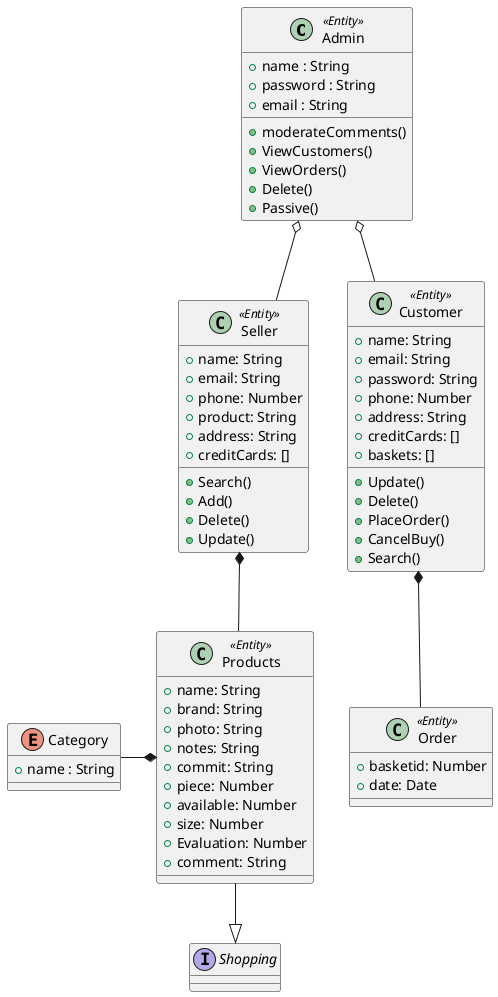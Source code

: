 @startuml "Class Diagram"


class Admin <<Entity>> {
    + moderateComments() 
}


interface Shopping {

}

class Admin << Entity >> {
    + name : String
    + password : String
    + email : String

    + ViewCustomers()
    + ViewOrders()
    + Delete()
    + Passive()
}

class Customer <<Entity>> {
    +name: String
    +email: String
    +password: String 
    +phone: Number
    +address: String
    +creditCards: []
    +baskets: []

    +Update()
    +Delete()
    +PlaceOrder()
    +CancelBuy()
    +Search()
}
class Seller <<Entity>> {
    +name: String
    +email: String
    +phone: Number
    +product: String
    +address: String
    +creditCards: []

    +Search()
    +Add()
    +Delete()
    +Update()

}


class Products <<Entity>> {
    + name: String
    + brand: String
    + photo: String
    + notes: String
    + commit: String
    + piece: Number
    + available: Number 
    + size: Number
    + Evaluation: Number
    + comment: String
}

enum Category {
    + name : String
}

' class Basket << Entity >> {
'     + products : products[]
'     + products_piece : products_piece[]
'     + notes : String
'     + status : Number
' }

class Order << Entity >> { 
    + basketid: Number
    + date: Date
}

Products --|> Shopping
Customer -up-o Admin
Seller -up-o Admin
Products -up-* Seller
Products *-left- Category
' Customer *-- Basket
Customer *-- Order

@enduml